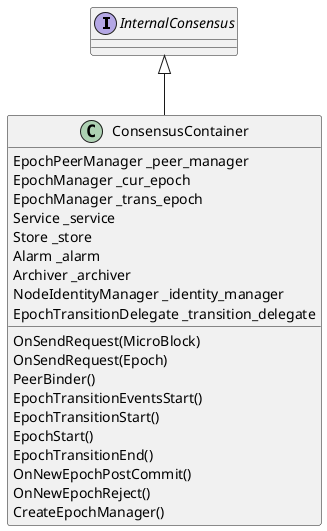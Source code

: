 @startuml

interface InternalConsensus
InternalConsensus <|-- ConsensusContainer

ConsensusContainer : EpochPeerManager _peer_manager
ConsensusContainer : EpochManager _cur_epoch
ConsensusContainer : EpochManager _trans_epoch
ConsensusContainer : Service _service
ConsensusContainer : Store _store
ConsensusContainer : Alarm _alarm
ConsensusContainer : Archiver _archiver
ConsensusContainer : NodeIdentityManager _identity_manager
ConsensusContainer : EpochTransitionDelegate _transition_delegate

ConsensusContainer : OnSendRequest(MicroBlock)
ConsensusContainer : OnSendRequest(Epoch)
ConsensusContainer : PeerBinder()
ConsensusContainer : EpochTransitionEventsStart()

ConsensusContainer : EpochTransitionStart()
ConsensusContainer : EpochStart()
ConsensusContainer : EpochTransitionEnd()

ConsensusContainer : OnNewEpochPostCommit()
ConsensusContainer : OnNewEpochReject()
ConsensusContainer : CreateEpochManager()

@enduml

